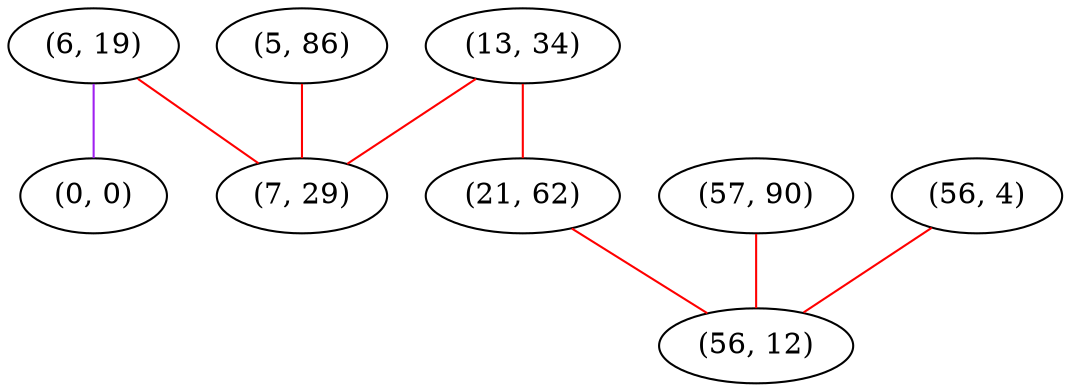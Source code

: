 graph "" {
"(6, 19)";
"(57, 90)";
"(0, 0)";
"(13, 34)";
"(56, 4)";
"(21, 62)";
"(56, 12)";
"(5, 86)";
"(7, 29)";
"(6, 19)" -- "(7, 29)"  [color=red, key=0, weight=1];
"(6, 19)" -- "(0, 0)"  [color=purple, key=0, weight=4];
"(57, 90)" -- "(56, 12)"  [color=red, key=0, weight=1];
"(13, 34)" -- "(21, 62)"  [color=red, key=0, weight=1];
"(13, 34)" -- "(7, 29)"  [color=red, key=0, weight=1];
"(56, 4)" -- "(56, 12)"  [color=red, key=0, weight=1];
"(21, 62)" -- "(56, 12)"  [color=red, key=0, weight=1];
"(5, 86)" -- "(7, 29)"  [color=red, key=0, weight=1];
}
